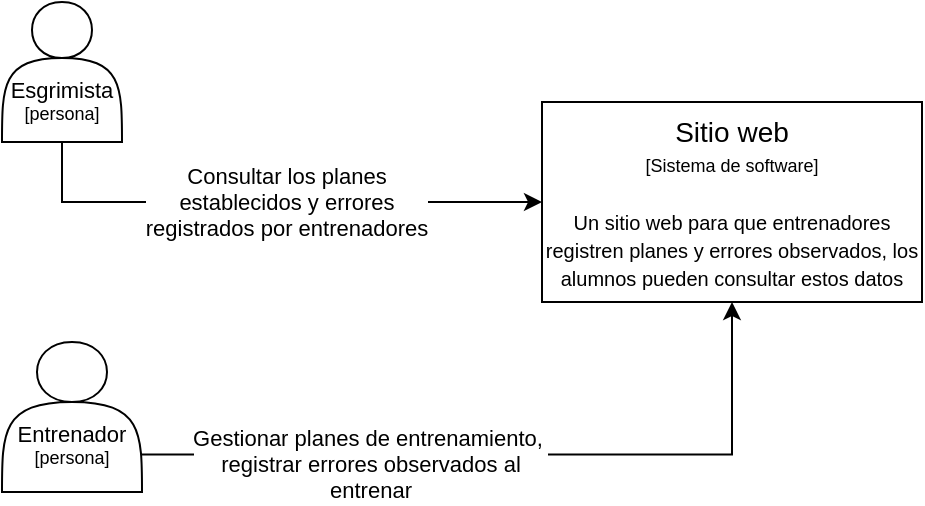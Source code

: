 <mxfile version="21.6.6" type="device">
  <diagram name="Page-1" id="YgEF8Rc6YDN5Ng1QnEPJ">
    <mxGraphModel dx="1266" dy="746" grid="1" gridSize="10" guides="1" tooltips="1" connect="1" arrows="1" fold="1" page="1" pageScale="1" pageWidth="850" pageHeight="1100" math="0" shadow="0">
      <root>
        <mxCell id="0" />
        <mxCell id="1" parent="0" />
        <mxCell id="dZJAuWM4ClLpMtlekzl2-5" style="edgeStyle=orthogonalEdgeStyle;rounded=0;orthogonalLoop=1;jettySize=auto;html=1;exitX=0.5;exitY=1;exitDx=0;exitDy=0;entryX=0;entryY=0.5;entryDx=0;entryDy=0;" parent="1" source="dZJAuWM4ClLpMtlekzl2-1" target="dZJAuWM4ClLpMtlekzl2-4" edge="1">
          <mxGeometry relative="1" as="geometry" />
        </mxCell>
        <mxCell id="dZJAuWM4ClLpMtlekzl2-9" value="Consultar los planes &lt;br style=&quot;font-size: 11px;&quot;&gt;establecidos y errores &lt;br style=&quot;font-size: 11px;&quot;&gt;registrados por entrenadores" style="edgeLabel;html=1;align=center;verticalAlign=middle;resizable=0;points=[];fontSize=11;" parent="dZJAuWM4ClLpMtlekzl2-5" vertex="1" connectable="0">
          <mxGeometry x="-0.462" y="1" relative="1" as="geometry">
            <mxPoint x="69" y="1" as="offset" />
          </mxGeometry>
        </mxCell>
        <mxCell id="dZJAuWM4ClLpMtlekzl2-1" value="&lt;font style=&quot;font-size: 11px;&quot;&gt;Esgrimista&lt;/font&gt;&lt;br&gt;&lt;font style=&quot;font-size: 9px;&quot;&gt;[persona]&lt;/font&gt;" style="shape=actor;whiteSpace=wrap;html=1;fontSize=9;spacingTop=27;" parent="1" vertex="1">
          <mxGeometry x="20" y="40" width="60" height="70" as="geometry" />
        </mxCell>
        <mxCell id="dZJAuWM4ClLpMtlekzl2-7" style="edgeStyle=orthogonalEdgeStyle;rounded=0;orthogonalLoop=1;jettySize=auto;html=1;exitX=1;exitY=0.75;exitDx=0;exitDy=0;" parent="1" source="dZJAuWM4ClLpMtlekzl2-3" target="dZJAuWM4ClLpMtlekzl2-4" edge="1">
          <mxGeometry relative="1" as="geometry" />
        </mxCell>
        <mxCell id="dZJAuWM4ClLpMtlekzl2-8" value="Gestionar planes de entrenamiento,&amp;nbsp;&lt;br style=&quot;font-size: 11px;&quot;&gt;registrar errores observados al&lt;br style=&quot;font-size: 11px;&quot;&gt;entrenar" style="edgeLabel;html=1;align=center;verticalAlign=middle;resizable=0;points=[];fontSize=11;" parent="dZJAuWM4ClLpMtlekzl2-7" vertex="1" connectable="0">
          <mxGeometry x="-0.267" relative="1" as="geometry">
            <mxPoint x="-22" y="4" as="offset" />
          </mxGeometry>
        </mxCell>
        <mxCell id="dZJAuWM4ClLpMtlekzl2-3" value="&lt;font style=&quot;font-size: 11px;&quot;&gt;Entrenador&lt;br&gt;&lt;/font&gt;&lt;font style=&quot;font-size: 9px;&quot;&gt;[persona]&lt;/font&gt;" style="shape=actor;whiteSpace=wrap;html=1;fontSize=9;spacingTop=27;" parent="1" vertex="1">
          <mxGeometry x="20" y="210" width="70" height="75" as="geometry" />
        </mxCell>
        <mxCell id="dZJAuWM4ClLpMtlekzl2-4" value="&lt;font style=&quot;font-size: 14px;&quot;&gt;Sitio web&lt;/font&gt;&lt;br&gt;&lt;font style=&quot;&quot;&gt;&lt;font style=&quot;font-size: 9px;&quot;&gt;[Sistema de software]&lt;/font&gt;&lt;br&gt;&lt;br&gt;&lt;span style=&quot;font-size: 10px;&quot;&gt;Un sitio web para que entrenadores registren planes y errores observados, los alumnos pueden&amp;nbsp;consultar estos datos&lt;/span&gt;&lt;br&gt;&lt;/font&gt;" style="whiteSpace=wrap;html=1;verticalAlign=top;" parent="1" vertex="1">
          <mxGeometry x="290" y="90" width="190" height="100" as="geometry" />
        </mxCell>
      </root>
    </mxGraphModel>
  </diagram>
</mxfile>
